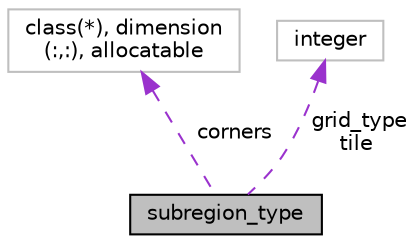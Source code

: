 digraph "subregion_type"
{
 // INTERACTIVE_SVG=YES
 // LATEX_PDF_SIZE
  edge [fontname="Helvetica",fontsize="10",labelfontname="Helvetica",labelfontsize="10"];
  node [fontname="Helvetica",fontsize="10",shape=record];
  Node1 [label="subregion_type",height=0.2,width=0.4,color="black", fillcolor="grey75", style="filled", fontcolor="black",tooltip="type to hold the sub region information about a file"];
  Node2 -> Node1 [dir="back",color="darkorchid3",fontsize="10",style="dashed",label=" corners" ,fontname="Helvetica"];
  Node2 [label="class(*), dimension\l(:,:), allocatable",height=0.2,width=0.4,color="grey75", fillcolor="white", style="filled",tooltip=" "];
  Node3 -> Node1 [dir="back",color="darkorchid3",fontsize="10",style="dashed",label=" grid_type\ntile" ,fontname="Helvetica"];
  Node3 [label="integer",height=0.2,width=0.4,color="grey75", fillcolor="white", style="filled",tooltip=" "];
}
